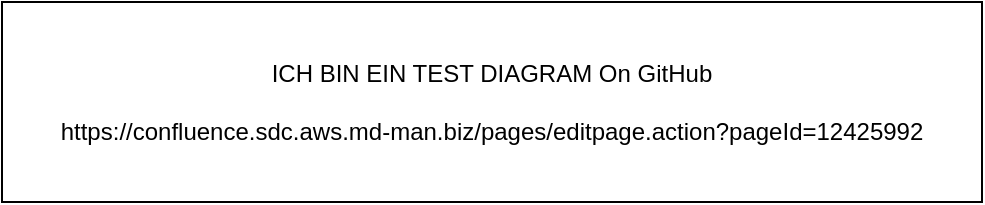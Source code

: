 <mxfile version="10.5.7"><diagram id="t7hvE7-0zfB7i93gy0TB" name="Page-1"><mxGraphModel dx="1154" dy="734" grid="1" gridSize="10" guides="1" tooltips="1" connect="1" arrows="1" fold="1" page="1" pageScale="1" pageWidth="850" pageHeight="1100" math="0" shadow="0"><root><mxCell id="0"/><mxCell id="1" parent="0"/><mxCell id="5ETmGwyfonk9LDSgnCpB-1" value="ICH BIN EIN TEST DIAGRAM On GitHub&lt;br&gt;&lt;br&gt;https://confluence.sdc.aws.md-man.biz/pages/editpage.action?pageId=12425992&lt;br&gt;" style="whiteSpace=wrap;html=1;imageAspect=0;perimeter=rectanglePerimeter;absoluteArcSize=0;imageWidth=24;" vertex="1" parent="1"><mxGeometry x="150" y="260" width="490" height="100" as="geometry"/></mxCell></root></mxGraphModel></diagram></mxfile>